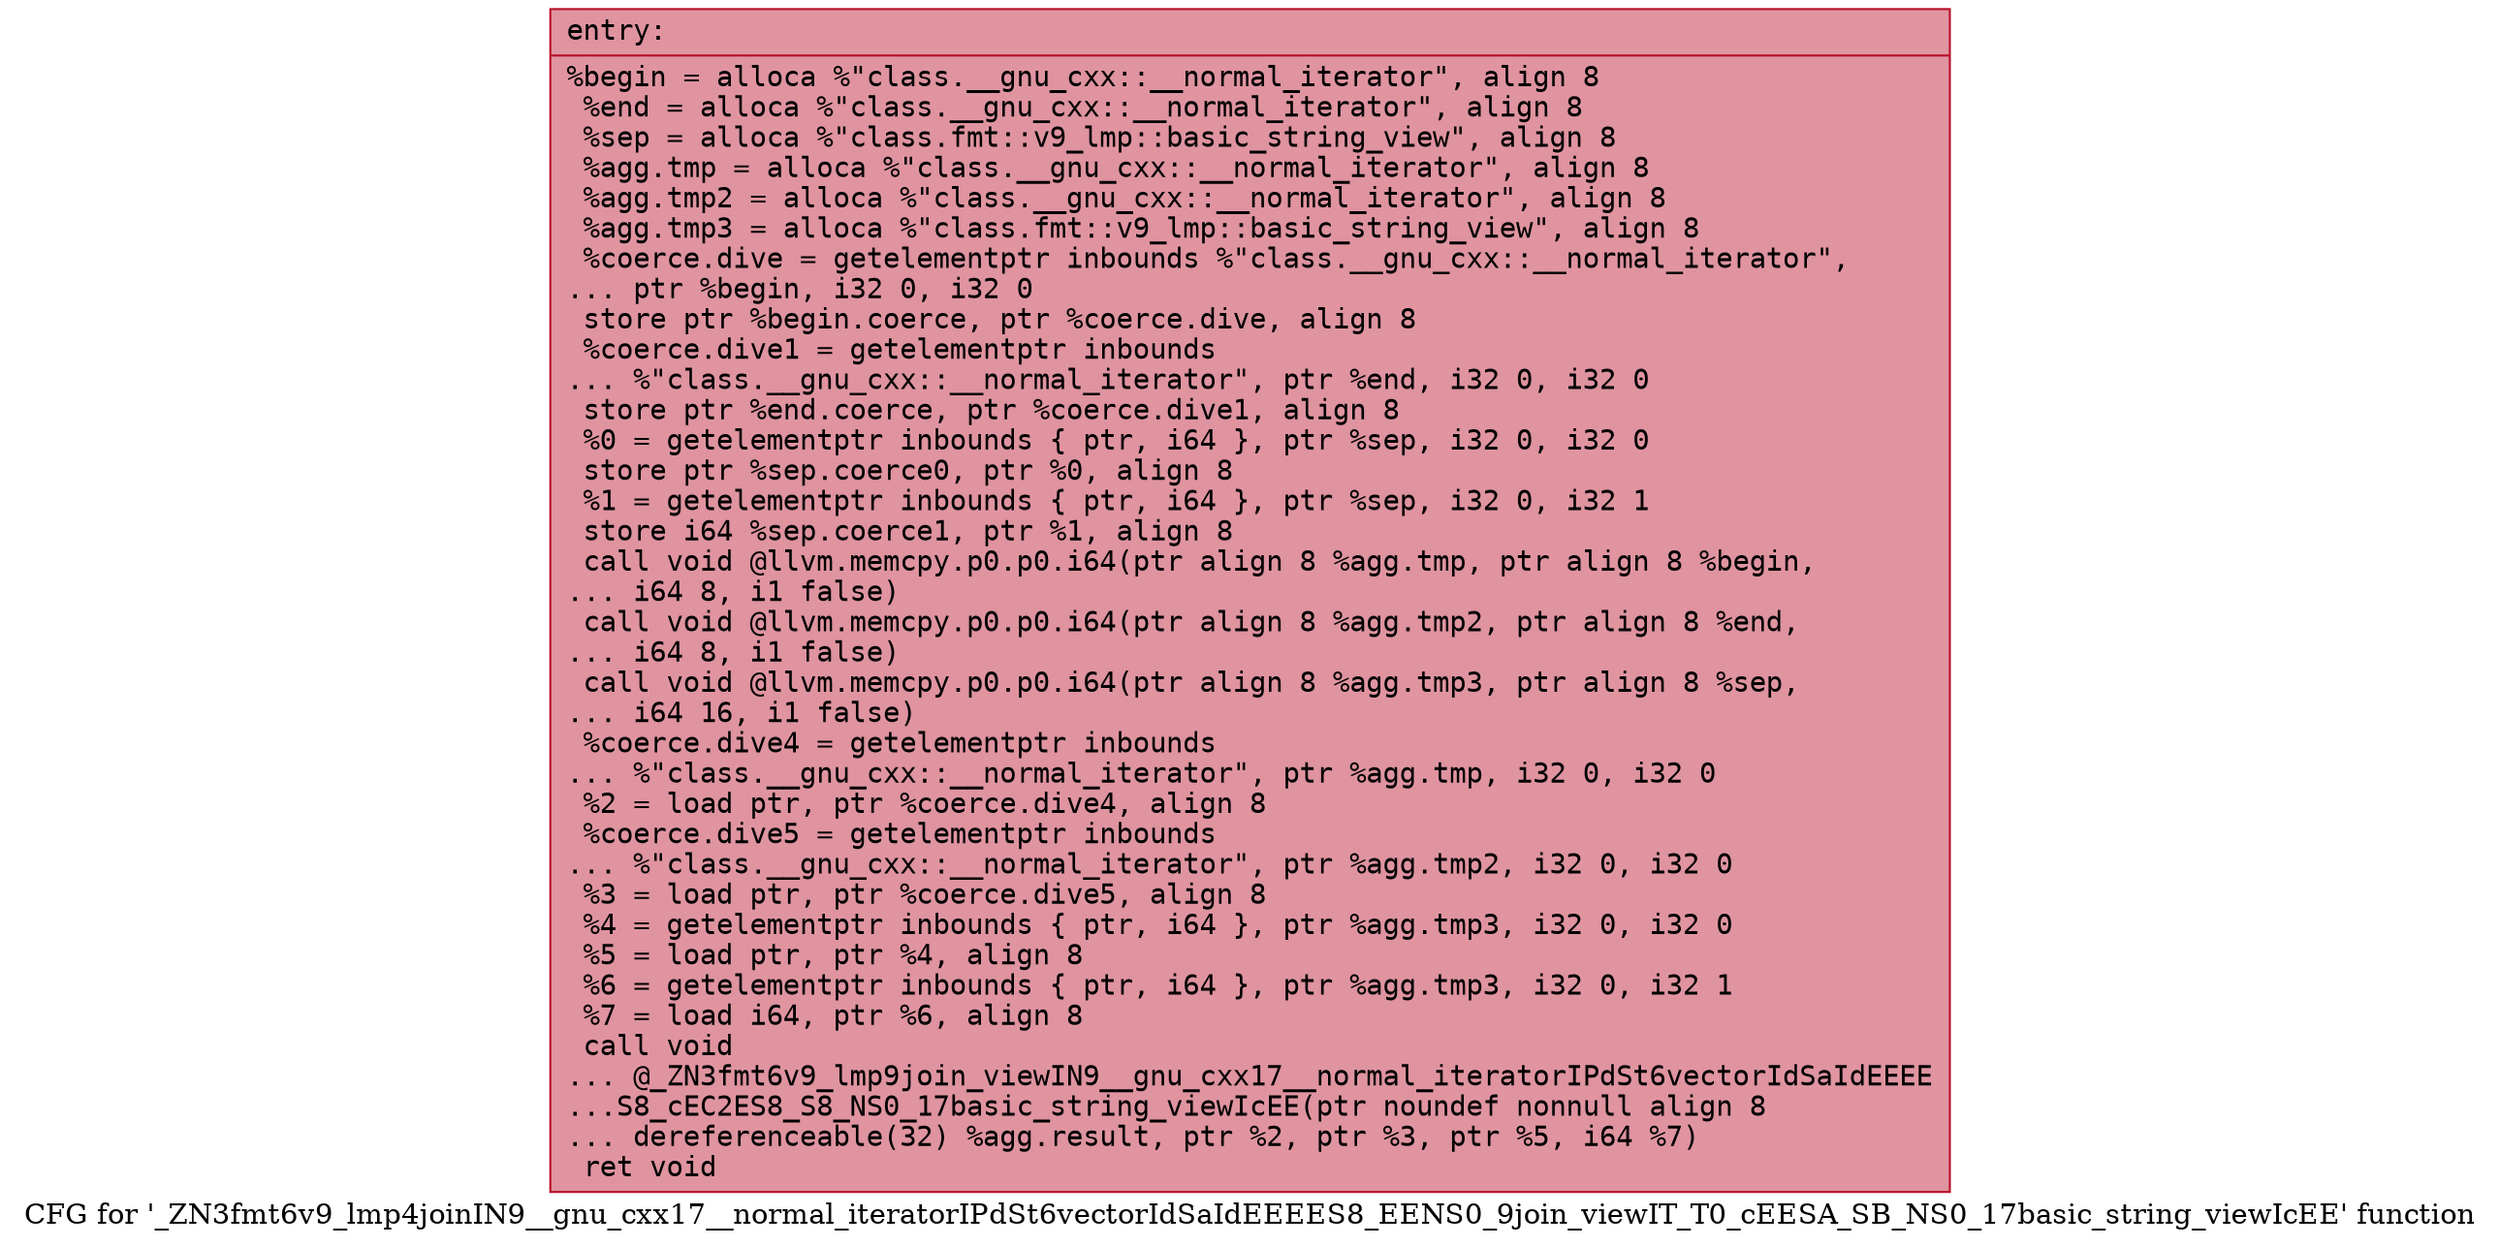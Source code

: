 digraph "CFG for '_ZN3fmt6v9_lmp4joinIN9__gnu_cxx17__normal_iteratorIPdSt6vectorIdSaIdEEEES8_EENS0_9join_viewIT_T0_cEESA_SB_NS0_17basic_string_viewIcEE' function" {
	label="CFG for '_ZN3fmt6v9_lmp4joinIN9__gnu_cxx17__normal_iteratorIPdSt6vectorIdSaIdEEEES8_EENS0_9join_viewIT_T0_cEESA_SB_NS0_17basic_string_viewIcEE' function";

	Node0x556bfea4fac0 [shape=record,color="#b70d28ff", style=filled, fillcolor="#b70d2870" fontname="Courier",label="{entry:\l|  %begin = alloca %\"class.__gnu_cxx::__normal_iterator\", align 8\l  %end = alloca %\"class.__gnu_cxx::__normal_iterator\", align 8\l  %sep = alloca %\"class.fmt::v9_lmp::basic_string_view\", align 8\l  %agg.tmp = alloca %\"class.__gnu_cxx::__normal_iterator\", align 8\l  %agg.tmp2 = alloca %\"class.__gnu_cxx::__normal_iterator\", align 8\l  %agg.tmp3 = alloca %\"class.fmt::v9_lmp::basic_string_view\", align 8\l  %coerce.dive = getelementptr inbounds %\"class.__gnu_cxx::__normal_iterator\",\l... ptr %begin, i32 0, i32 0\l  store ptr %begin.coerce, ptr %coerce.dive, align 8\l  %coerce.dive1 = getelementptr inbounds\l... %\"class.__gnu_cxx::__normal_iterator\", ptr %end, i32 0, i32 0\l  store ptr %end.coerce, ptr %coerce.dive1, align 8\l  %0 = getelementptr inbounds \{ ptr, i64 \}, ptr %sep, i32 0, i32 0\l  store ptr %sep.coerce0, ptr %0, align 8\l  %1 = getelementptr inbounds \{ ptr, i64 \}, ptr %sep, i32 0, i32 1\l  store i64 %sep.coerce1, ptr %1, align 8\l  call void @llvm.memcpy.p0.p0.i64(ptr align 8 %agg.tmp, ptr align 8 %begin,\l... i64 8, i1 false)\l  call void @llvm.memcpy.p0.p0.i64(ptr align 8 %agg.tmp2, ptr align 8 %end,\l... i64 8, i1 false)\l  call void @llvm.memcpy.p0.p0.i64(ptr align 8 %agg.tmp3, ptr align 8 %sep,\l... i64 16, i1 false)\l  %coerce.dive4 = getelementptr inbounds\l... %\"class.__gnu_cxx::__normal_iterator\", ptr %agg.tmp, i32 0, i32 0\l  %2 = load ptr, ptr %coerce.dive4, align 8\l  %coerce.dive5 = getelementptr inbounds\l... %\"class.__gnu_cxx::__normal_iterator\", ptr %agg.tmp2, i32 0, i32 0\l  %3 = load ptr, ptr %coerce.dive5, align 8\l  %4 = getelementptr inbounds \{ ptr, i64 \}, ptr %agg.tmp3, i32 0, i32 0\l  %5 = load ptr, ptr %4, align 8\l  %6 = getelementptr inbounds \{ ptr, i64 \}, ptr %agg.tmp3, i32 0, i32 1\l  %7 = load i64, ptr %6, align 8\l  call void\l... @_ZN3fmt6v9_lmp9join_viewIN9__gnu_cxx17__normal_iteratorIPdSt6vectorIdSaIdEEEE\l...S8_cEC2ES8_S8_NS0_17basic_string_viewIcEE(ptr noundef nonnull align 8\l... dereferenceable(32) %agg.result, ptr %2, ptr %3, ptr %5, i64 %7)\l  ret void\l}"];
}
